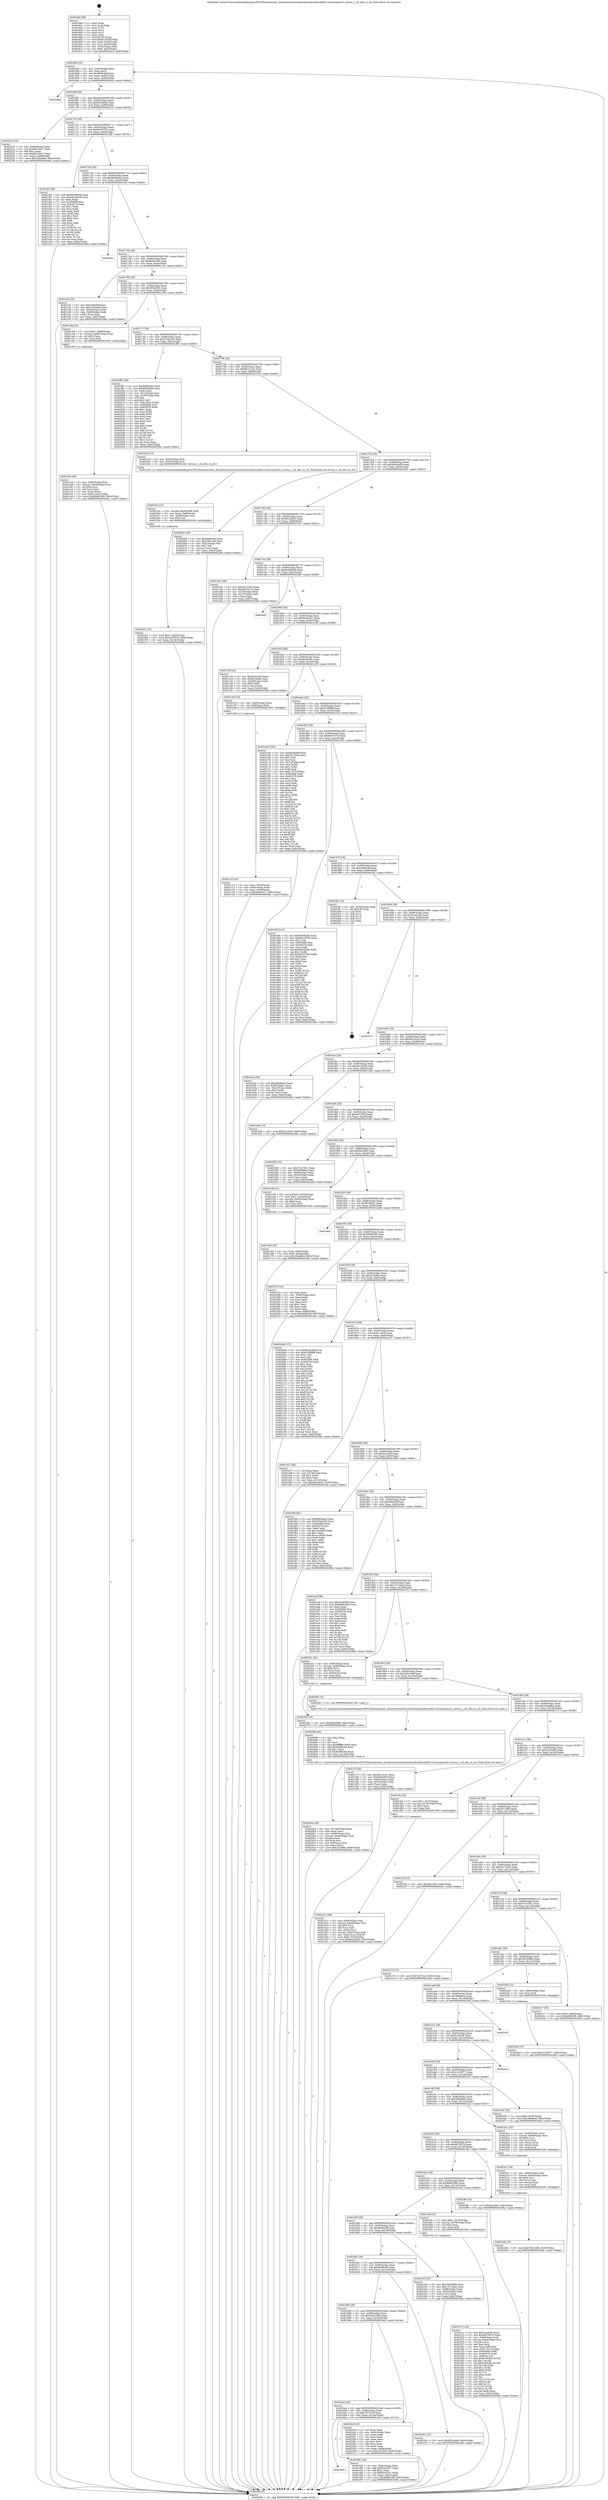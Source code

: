 digraph "0x4016a0" {
  label = "0x4016a0 (/mnt/c/Users/mathe/Desktop/tcc/POCII/binaries/extr_linuxdriversnetwirelessbroadcombrcm80211brcmsmacstf.c_brcms_c_stf_stbc_tx_set_Final-ollvm.out::main(0))"
  labelloc = "t"
  node[shape=record]

  Entry [label="",width=0.3,height=0.3,shape=circle,fillcolor=black,style=filled]
  "0x4016d0" [label="{
     0x4016d0 [32]\l
     | [instrs]\l
     &nbsp;&nbsp;0x4016d0 \<+6\>: mov -0x8c(%rbp),%eax\l
     &nbsp;&nbsp;0x4016d6 \<+2\>: mov %eax,%ecx\l
     &nbsp;&nbsp;0x4016d8 \<+6\>: sub $0x8029c6bf,%ecx\l
     &nbsp;&nbsp;0x4016de \<+6\>: mov %eax,-0x90(%rbp)\l
     &nbsp;&nbsp;0x4016e4 \<+6\>: mov %ecx,-0x94(%rbp)\l
     &nbsp;&nbsp;0x4016ea \<+6\>: je 000000000040246d \<main+0xdcd\>\l
  }"]
  "0x40246d" [label="{
     0x40246d\l
  }", style=dashed]
  "0x4016f0" [label="{
     0x4016f0 [28]\l
     | [instrs]\l
     &nbsp;&nbsp;0x4016f0 \<+5\>: jmp 00000000004016f5 \<main+0x55\>\l
     &nbsp;&nbsp;0x4016f5 \<+6\>: mov -0x90(%rbp),%eax\l
     &nbsp;&nbsp;0x4016fb \<+5\>: sub $0x825ce6b6,%eax\l
     &nbsp;&nbsp;0x401700 \<+6\>: mov %eax,-0x98(%rbp)\l
     &nbsp;&nbsp;0x401706 \<+6\>: je 000000000040221b \<main+0xb7b\>\l
  }"]
  Exit [label="",width=0.3,height=0.3,shape=circle,fillcolor=black,style=filled,peripheries=2]
  "0x40221b" [label="{
     0x40221b [34]\l
     | [instrs]\l
     &nbsp;&nbsp;0x40221b \<+3\>: mov -0x64(%rbp),%eax\l
     &nbsp;&nbsp;0x40221e \<+5\>: sub $0xdb07aba7,%eax\l
     &nbsp;&nbsp;0x402223 \<+3\>: add $0x1,%eax\l
     &nbsp;&nbsp;0x402226 \<+5\>: add $0xdb07aba7,%eax\l
     &nbsp;&nbsp;0x40222b \<+3\>: mov %eax,-0x64(%rbp)\l
     &nbsp;&nbsp;0x40222e \<+10\>: movl $0x25dadfbd,-0x8c(%rbp)\l
     &nbsp;&nbsp;0x402238 \<+5\>: jmp 000000000040248a \<main+0xdea\>\l
  }"]
  "0x40170c" [label="{
     0x40170c [28]\l
     | [instrs]\l
     &nbsp;&nbsp;0x40170c \<+5\>: jmp 0000000000401711 \<main+0x71\>\l
     &nbsp;&nbsp;0x401711 \<+6\>: mov -0x90(%rbp),%eax\l
     &nbsp;&nbsp;0x401717 \<+5\>: sub $0x84e707b3,%eax\l
     &nbsp;&nbsp;0x40171c \<+6\>: mov %eax,-0x9c(%rbp)\l
     &nbsp;&nbsp;0x401722 \<+6\>: je 0000000000401df2 \<main+0x752\>\l
  }"]
  "0x4023b4" [label="{
     0x4023b4 [15]\l
     | [instrs]\l
     &nbsp;&nbsp;0x4023b4 \<+10\>: movl $0x41c50877,-0x8c(%rbp)\l
     &nbsp;&nbsp;0x4023be \<+5\>: jmp 000000000040248a \<main+0xdea\>\l
  }"]
  "0x401df2" [label="{
     0x401df2 [86]\l
     | [instrs]\l
     &nbsp;&nbsp;0x401df2 \<+5\>: mov $0x9e590d3b,%eax\l
     &nbsp;&nbsp;0x401df7 \<+5\>: mov $0xe9c18228,%ecx\l
     &nbsp;&nbsp;0x401dfc \<+2\>: xor %edx,%edx\l
     &nbsp;&nbsp;0x401dfe \<+7\>: mov 0x405068,%esi\l
     &nbsp;&nbsp;0x401e05 \<+7\>: mov 0x405078,%edi\l
     &nbsp;&nbsp;0x401e0c \<+3\>: sub $0x1,%edx\l
     &nbsp;&nbsp;0x401e0f \<+3\>: mov %esi,%r8d\l
     &nbsp;&nbsp;0x401e12 \<+3\>: add %edx,%r8d\l
     &nbsp;&nbsp;0x401e15 \<+4\>: imul %r8d,%esi\l
     &nbsp;&nbsp;0x401e19 \<+3\>: and $0x1,%esi\l
     &nbsp;&nbsp;0x401e1c \<+3\>: cmp $0x0,%esi\l
     &nbsp;&nbsp;0x401e1f \<+4\>: sete %r9b\l
     &nbsp;&nbsp;0x401e23 \<+3\>: cmp $0xa,%edi\l
     &nbsp;&nbsp;0x401e26 \<+4\>: setl %r10b\l
     &nbsp;&nbsp;0x401e2a \<+3\>: mov %r9b,%r11b\l
     &nbsp;&nbsp;0x401e2d \<+3\>: and %r10b,%r11b\l
     &nbsp;&nbsp;0x401e30 \<+3\>: xor %r10b,%r9b\l
     &nbsp;&nbsp;0x401e33 \<+3\>: or %r9b,%r11b\l
     &nbsp;&nbsp;0x401e36 \<+4\>: test $0x1,%r11b\l
     &nbsp;&nbsp;0x401e3a \<+3\>: cmovne %ecx,%eax\l
     &nbsp;&nbsp;0x401e3d \<+6\>: mov %eax,-0x8c(%rbp)\l
     &nbsp;&nbsp;0x401e43 \<+5\>: jmp 000000000040248a \<main+0xdea\>\l
  }"]
  "0x401728" [label="{
     0x401728 [28]\l
     | [instrs]\l
     &nbsp;&nbsp;0x401728 \<+5\>: jmp 000000000040172d \<main+0x8d\>\l
     &nbsp;&nbsp;0x40172d \<+6\>: mov -0x90(%rbp),%eax\l
     &nbsp;&nbsp;0x401733 \<+5\>: sub $0x8695ebe2,%eax\l
     &nbsp;&nbsp;0x401738 \<+6\>: mov %eax,-0xa0(%rbp)\l
     &nbsp;&nbsp;0x40173e \<+6\>: je 000000000040245e \<main+0xdbe\>\l
  }"]
  "0x40236f" [label="{
     0x40236f [15]\l
     | [instrs]\l
     &nbsp;&nbsp;0x40236f \<+10\>: movl $0xfd8d59b6,-0x8c(%rbp)\l
     &nbsp;&nbsp;0x402379 \<+5\>: jmp 000000000040248a \<main+0xdea\>\l
  }"]
  "0x40245e" [label="{
     0x40245e\l
  }", style=dashed]
  "0x401744" [label="{
     0x401744 [28]\l
     | [instrs]\l
     &nbsp;&nbsp;0x401744 \<+5\>: jmp 0000000000401749 \<main+0xa9\>\l
     &nbsp;&nbsp;0x401749 \<+6\>: mov -0x90(%rbp),%eax\l
     &nbsp;&nbsp;0x40174f \<+5\>: sub $0x8b661090,%eax\l
     &nbsp;&nbsp;0x401754 \<+6\>: mov %eax,-0xa4(%rbp)\l
     &nbsp;&nbsp;0x40175a \<+6\>: je 0000000000401cdc \<main+0x63c\>\l
  }"]
  "0x4022de" [label="{
     0x4022de [15]\l
     | [instrs]\l
     &nbsp;&nbsp;0x4022de \<+10\>: movl $0x76d12dd6,-0x8c(%rbp)\l
     &nbsp;&nbsp;0x4022e8 \<+5\>: jmp 000000000040248a \<main+0xdea\>\l
  }"]
  "0x401cdc" [label="{
     0x401cdc [30]\l
     | [instrs]\l
     &nbsp;&nbsp;0x401cdc \<+5\>: mov $0xe3b939f,%eax\l
     &nbsp;&nbsp;0x401ce1 \<+5\>: mov $0x2c503a89,%ecx\l
     &nbsp;&nbsp;0x401ce6 \<+3\>: mov -0x6c(%rbp),%edx\l
     &nbsp;&nbsp;0x401ce9 \<+3\>: cmp -0x68(%rbp),%edx\l
     &nbsp;&nbsp;0x401cec \<+3\>: cmovl %ecx,%eax\l
     &nbsp;&nbsp;0x401cef \<+6\>: mov %eax,-0x8c(%rbp)\l
     &nbsp;&nbsp;0x401cf5 \<+5\>: jmp 000000000040248a \<main+0xdea\>\l
  }"]
  "0x401760" [label="{
     0x401760 [28]\l
     | [instrs]\l
     &nbsp;&nbsp;0x401760 \<+5\>: jmp 0000000000401765 \<main+0xc5\>\l
     &nbsp;&nbsp;0x401765 \<+6\>: mov -0x90(%rbp),%eax\l
     &nbsp;&nbsp;0x40176b \<+5\>: sub $0x955b2f35,%eax\l
     &nbsp;&nbsp;0x401770 \<+6\>: mov %eax,-0xa8(%rbp)\l
     &nbsp;&nbsp;0x401776 \<+6\>: je 0000000000401c9d \<main+0x5fd\>\l
  }"]
  "0x4022c1" [label="{
     0x4022c1 [29]\l
     | [instrs]\l
     &nbsp;&nbsp;0x4022c1 \<+4\>: mov -0x60(%rbp),%rax\l
     &nbsp;&nbsp;0x4022c5 \<+7\>: movslq -0x84(%rbp),%rcx\l
     &nbsp;&nbsp;0x4022cc \<+4\>: shl $0x4,%rcx\l
     &nbsp;&nbsp;0x4022d0 \<+3\>: add %rcx,%rax\l
     &nbsp;&nbsp;0x4022d3 \<+3\>: mov (%rax),%rax\l
     &nbsp;&nbsp;0x4022d6 \<+3\>: mov %rax,%rdi\l
     &nbsp;&nbsp;0x4022d9 \<+5\>: call 0000000000401030 \<free@plt\>\l
     | [calls]\l
     &nbsp;&nbsp;0x401030 \{1\} (unknown)\l
  }"]
  "0x401c9d" [label="{
     0x401c9d [23]\l
     | [instrs]\l
     &nbsp;&nbsp;0x401c9d \<+7\>: movl $0x1,-0x68(%rbp)\l
     &nbsp;&nbsp;0x401ca4 \<+4\>: movslq -0x68(%rbp),%rax\l
     &nbsp;&nbsp;0x401ca8 \<+4\>: shl $0x3,%rax\l
     &nbsp;&nbsp;0x401cac \<+3\>: mov %rax,%rdi\l
     &nbsp;&nbsp;0x401caf \<+5\>: call 0000000000401050 \<malloc@plt\>\l
     | [calls]\l
     &nbsp;&nbsp;0x401050 \{1\} (unknown)\l
  }"]
  "0x40177c" [label="{
     0x40177c [28]\l
     | [instrs]\l
     &nbsp;&nbsp;0x40177c \<+5\>: jmp 0000000000401781 \<main+0xe1\>\l
     &nbsp;&nbsp;0x401781 \<+6\>: mov -0x90(%rbp),%eax\l
     &nbsp;&nbsp;0x401787 \<+5\>: sub $0x97bbc635,%eax\l
     &nbsp;&nbsp;0x40178c \<+6\>: mov %eax,-0xac(%rbp)\l
     &nbsp;&nbsp;0x401792 \<+6\>: je 0000000000401ff9 \<main+0x959\>\l
  }"]
  "0x402261" [label="{
     0x402261 [31]\l
     | [instrs]\l
     &nbsp;&nbsp;0x402261 \<+10\>: movl $0x0,-0x84(%rbp)\l
     &nbsp;&nbsp;0x40226b \<+10\>: movl $0xec87691f,-0x8c(%rbp)\l
     &nbsp;&nbsp;0x402275 \<+6\>: mov %eax,-0x14c(%rbp)\l
     &nbsp;&nbsp;0x40227b \<+5\>: jmp 000000000040248a \<main+0xdea\>\l
  }"]
  "0x401ff9" [label="{
     0x401ff9 [106]\l
     | [instrs]\l
     &nbsp;&nbsp;0x401ff9 \<+5\>: mov $0x8695ebe2,%eax\l
     &nbsp;&nbsp;0x401ffe \<+5\>: mov $0x9d392e06,%ecx\l
     &nbsp;&nbsp;0x402003 \<+2\>: xor %edx,%edx\l
     &nbsp;&nbsp;0x402005 \<+3\>: mov -0x7c(%rbp),%esi\l
     &nbsp;&nbsp;0x402008 \<+3\>: cmp -0x78(%rbp),%esi\l
     &nbsp;&nbsp;0x40200b \<+4\>: setl %dil\l
     &nbsp;&nbsp;0x40200f \<+4\>: and $0x1,%dil\l
     &nbsp;&nbsp;0x402013 \<+4\>: mov %dil,-0x21(%rbp)\l
     &nbsp;&nbsp;0x402017 \<+7\>: mov 0x405068,%esi\l
     &nbsp;&nbsp;0x40201e \<+8\>: mov 0x405078,%r8d\l
     &nbsp;&nbsp;0x402026 \<+3\>: sub $0x1,%edx\l
     &nbsp;&nbsp;0x402029 \<+3\>: mov %esi,%r9d\l
     &nbsp;&nbsp;0x40202c \<+3\>: add %edx,%r9d\l
     &nbsp;&nbsp;0x40202f \<+4\>: imul %r9d,%esi\l
     &nbsp;&nbsp;0x402033 \<+3\>: and $0x1,%esi\l
     &nbsp;&nbsp;0x402036 \<+3\>: cmp $0x0,%esi\l
     &nbsp;&nbsp;0x402039 \<+4\>: sete %dil\l
     &nbsp;&nbsp;0x40203d \<+4\>: cmp $0xa,%r8d\l
     &nbsp;&nbsp;0x402041 \<+4\>: setl %r10b\l
     &nbsp;&nbsp;0x402045 \<+3\>: mov %dil,%r11b\l
     &nbsp;&nbsp;0x402048 \<+3\>: and %r10b,%r11b\l
     &nbsp;&nbsp;0x40204b \<+3\>: xor %r10b,%dil\l
     &nbsp;&nbsp;0x40204e \<+3\>: or %dil,%r11b\l
     &nbsp;&nbsp;0x402051 \<+4\>: test $0x1,%r11b\l
     &nbsp;&nbsp;0x402055 \<+3\>: cmovne %ecx,%eax\l
     &nbsp;&nbsp;0x402058 \<+6\>: mov %eax,-0x8c(%rbp)\l
     &nbsp;&nbsp;0x40205e \<+5\>: jmp 000000000040248a \<main+0xdea\>\l
  }"]
  "0x401798" [label="{
     0x401798 [28]\l
     | [instrs]\l
     &nbsp;&nbsp;0x401798 \<+5\>: jmp 000000000040179d \<main+0xfd\>\l
     &nbsp;&nbsp;0x40179d \<+6\>: mov -0x90(%rbp),%eax\l
     &nbsp;&nbsp;0x4017a3 \<+5\>: sub $0x9bc141d1,%eax\l
     &nbsp;&nbsp;0x4017a8 \<+6\>: mov %eax,-0xb0(%rbp)\l
     &nbsp;&nbsp;0x4017ae \<+6\>: je 000000000040223d \<main+0xb9d\>\l
  }"]
  "0x40224a" [label="{
     0x40224a [23]\l
     | [instrs]\l
     &nbsp;&nbsp;0x40224a \<+10\>: movabs $0x4030b6,%rdi\l
     &nbsp;&nbsp;0x402254 \<+3\>: mov %eax,-0x80(%rbp)\l
     &nbsp;&nbsp;0x402257 \<+3\>: mov -0x80(%rbp),%esi\l
     &nbsp;&nbsp;0x40225a \<+2\>: mov $0x0,%al\l
     &nbsp;&nbsp;0x40225c \<+5\>: call 0000000000401040 \<printf@plt\>\l
     | [calls]\l
     &nbsp;&nbsp;0x401040 \{1\} (unknown)\l
  }"]
  "0x40223d" [label="{
     0x40223d [13]\l
     | [instrs]\l
     &nbsp;&nbsp;0x40223d \<+4\>: mov -0x60(%rbp),%rdi\l
     &nbsp;&nbsp;0x402241 \<+4\>: mov -0x50(%rbp),%rsi\l
     &nbsp;&nbsp;0x402245 \<+5\>: call 0000000000401240 \<brcms_c_stf_stbc_tx_set\>\l
     | [calls]\l
     &nbsp;&nbsp;0x401240 \{1\} (/mnt/c/Users/mathe/Desktop/tcc/POCII/binaries/extr_linuxdriversnetwirelessbroadcombrcm80211brcmsmacstf.c_brcms_c_stf_stbc_tx_set_Final-ollvm.out::brcms_c_stf_stbc_tx_set)\l
  }"]
  "0x4017b4" [label="{
     0x4017b4 [28]\l
     | [instrs]\l
     &nbsp;&nbsp;0x4017b4 \<+5\>: jmp 00000000004017b9 \<main+0x119\>\l
     &nbsp;&nbsp;0x4017b9 \<+6\>: mov -0x90(%rbp),%eax\l
     &nbsp;&nbsp;0x4017bf \<+5\>: sub $0x9d392e06,%eax\l
     &nbsp;&nbsp;0x4017c4 \<+6\>: mov %eax,-0xb4(%rbp)\l
     &nbsp;&nbsp;0x4017ca \<+6\>: je 0000000000402063 \<main+0x9c3\>\l
  }"]
  "0x4020ae" [label="{
     0x4020ae [45]\l
     | [instrs]\l
     &nbsp;&nbsp;0x4020ae \<+6\>: mov -0x148(%rbp),%ecx\l
     &nbsp;&nbsp;0x4020b4 \<+3\>: imul %eax,%ecx\l
     &nbsp;&nbsp;0x4020b7 \<+4\>: mov -0x60(%rbp),%rsi\l
     &nbsp;&nbsp;0x4020bb \<+4\>: movslq -0x64(%rbp),%rdi\l
     &nbsp;&nbsp;0x4020bf \<+4\>: shl $0x4,%rdi\l
     &nbsp;&nbsp;0x4020c3 \<+3\>: add %rdi,%rsi\l
     &nbsp;&nbsp;0x4020c6 \<+4\>: mov 0x8(%rsi),%rsi\l
     &nbsp;&nbsp;0x4020ca \<+2\>: mov %ecx,(%rsi)\l
     &nbsp;&nbsp;0x4020cc \<+10\>: movl $0x2a7a96e,-0x8c(%rbp)\l
     &nbsp;&nbsp;0x4020d6 \<+5\>: jmp 000000000040248a \<main+0xdea\>\l
  }"]
  "0x402063" [label="{
     0x402063 [30]\l
     | [instrs]\l
     &nbsp;&nbsp;0x402063 \<+5\>: mov $0x6eef6c99,%eax\l
     &nbsp;&nbsp;0x402068 \<+5\>: mov $0x229c7a6f,%ecx\l
     &nbsp;&nbsp;0x40206d \<+3\>: mov -0x21(%rbp),%dl\l
     &nbsp;&nbsp;0x402070 \<+3\>: test $0x1,%dl\l
     &nbsp;&nbsp;0x402073 \<+3\>: cmovne %ecx,%eax\l
     &nbsp;&nbsp;0x402076 \<+6\>: mov %eax,-0x8c(%rbp)\l
     &nbsp;&nbsp;0x40207c \<+5\>: jmp 000000000040248a \<main+0xdea\>\l
  }"]
  "0x4017d0" [label="{
     0x4017d0 [28]\l
     | [instrs]\l
     &nbsp;&nbsp;0x4017d0 \<+5\>: jmp 00000000004017d5 \<main+0x135\>\l
     &nbsp;&nbsp;0x4017d5 \<+6\>: mov -0x90(%rbp),%eax\l
     &nbsp;&nbsp;0x4017db \<+5\>: sub $0x9e16e823,%eax\l
     &nbsp;&nbsp;0x4017e0 \<+6\>: mov %eax,-0xb8(%rbp)\l
     &nbsp;&nbsp;0x4017e6 \<+6\>: je 0000000000401d41 \<main+0x6a1\>\l
  }"]
  "0x402086" [label="{
     0x402086 [40]\l
     | [instrs]\l
     &nbsp;&nbsp;0x402086 \<+5\>: mov $0x2,%ecx\l
     &nbsp;&nbsp;0x40208b \<+1\>: cltd\l
     &nbsp;&nbsp;0x40208c \<+2\>: idiv %ecx\l
     &nbsp;&nbsp;0x40208e \<+6\>: imul $0xfffffffe,%edx,%ecx\l
     &nbsp;&nbsp;0x402094 \<+6\>: add $0x9a596c9d,%ecx\l
     &nbsp;&nbsp;0x40209a \<+3\>: add $0x1,%ecx\l
     &nbsp;&nbsp;0x40209d \<+6\>: sub $0x9a596c9d,%ecx\l
     &nbsp;&nbsp;0x4020a3 \<+6\>: mov %ecx,-0x148(%rbp)\l
     &nbsp;&nbsp;0x4020a9 \<+5\>: call 0000000000401160 \<next_i\>\l
     | [calls]\l
     &nbsp;&nbsp;0x401160 \{1\} (/mnt/c/Users/mathe/Desktop/tcc/POCII/binaries/extr_linuxdriversnetwirelessbroadcombrcm80211brcmsmacstf.c_brcms_c_stf_stbc_tx_set_Final-ollvm.out::next_i)\l
  }"]
  "0x401d41" [label="{
     0x401d41 [30]\l
     | [instrs]\l
     &nbsp;&nbsp;0x401d41 \<+5\>: mov $0x34c723e3,%eax\l
     &nbsp;&nbsp;0x401d46 \<+5\>: mov $0xb647017e,%ecx\l
     &nbsp;&nbsp;0x401d4b \<+3\>: mov -0x74(%rbp),%edx\l
     &nbsp;&nbsp;0x401d4e \<+3\>: cmp -0x70(%rbp),%edx\l
     &nbsp;&nbsp;0x401d51 \<+3\>: cmovl %ecx,%eax\l
     &nbsp;&nbsp;0x401d54 \<+6\>: mov %eax,-0x8c(%rbp)\l
     &nbsp;&nbsp;0x401d5a \<+5\>: jmp 000000000040248a \<main+0xdea\>\l
  }"]
  "0x4017ec" [label="{
     0x4017ec [28]\l
     | [instrs]\l
     &nbsp;&nbsp;0x4017ec \<+5\>: jmp 00000000004017f1 \<main+0x151\>\l
     &nbsp;&nbsp;0x4017f1 \<+6\>: mov -0x90(%rbp),%eax\l
     &nbsp;&nbsp;0x4017f7 \<+5\>: sub $0x9e590d3b,%eax\l
     &nbsp;&nbsp;0x4017fc \<+6\>: mov %eax,-0xbc(%rbp)\l
     &nbsp;&nbsp;0x401802 \<+6\>: je 000000000040240f \<main+0xd6f\>\l
  }"]
  "0x401f11" [label="{
     0x401f11 [126]\l
     | [instrs]\l
     &nbsp;&nbsp;0x401f11 \<+5\>: mov $0x3cc4fc89,%ecx\l
     &nbsp;&nbsp;0x401f16 \<+5\>: mov $0x6807fb7d,%edx\l
     &nbsp;&nbsp;0x401f1b \<+4\>: mov -0x60(%rbp),%rdi\l
     &nbsp;&nbsp;0x401f1f \<+4\>: movslq -0x64(%rbp),%rsi\l
     &nbsp;&nbsp;0x401f23 \<+4\>: shl $0x4,%rsi\l
     &nbsp;&nbsp;0x401f27 \<+3\>: add %rsi,%rdi\l
     &nbsp;&nbsp;0x401f2a \<+4\>: mov %rax,0x8(%rdi)\l
     &nbsp;&nbsp;0x401f2e \<+7\>: movl $0x0,-0x7c(%rbp)\l
     &nbsp;&nbsp;0x401f35 \<+8\>: mov 0x405068,%r8d\l
     &nbsp;&nbsp;0x401f3d \<+8\>: mov 0x405078,%r9d\l
     &nbsp;&nbsp;0x401f45 \<+3\>: mov %r8d,%r10d\l
     &nbsp;&nbsp;0x401f48 \<+7\>: add $0x6c00cfde,%r10d\l
     &nbsp;&nbsp;0x401f4f \<+4\>: sub $0x1,%r10d\l
     &nbsp;&nbsp;0x401f53 \<+7\>: sub $0x6c00cfde,%r10d\l
     &nbsp;&nbsp;0x401f5a \<+4\>: imul %r10d,%r8d\l
     &nbsp;&nbsp;0x401f5e \<+4\>: and $0x1,%r8d\l
     &nbsp;&nbsp;0x401f62 \<+4\>: cmp $0x0,%r8d\l
     &nbsp;&nbsp;0x401f66 \<+4\>: sete %r11b\l
     &nbsp;&nbsp;0x401f6a \<+4\>: cmp $0xa,%r9d\l
     &nbsp;&nbsp;0x401f6e \<+3\>: setl %bl\l
     &nbsp;&nbsp;0x401f71 \<+3\>: mov %r11b,%r14b\l
     &nbsp;&nbsp;0x401f74 \<+3\>: and %bl,%r14b\l
     &nbsp;&nbsp;0x401f77 \<+3\>: xor %bl,%r11b\l
     &nbsp;&nbsp;0x401f7a \<+3\>: or %r11b,%r14b\l
     &nbsp;&nbsp;0x401f7d \<+4\>: test $0x1,%r14b\l
     &nbsp;&nbsp;0x401f81 \<+3\>: cmovne %edx,%ecx\l
     &nbsp;&nbsp;0x401f84 \<+6\>: mov %ecx,-0x8c(%rbp)\l
     &nbsp;&nbsp;0x401f8a \<+5\>: jmp 000000000040248a \<main+0xdea\>\l
  }"]
  "0x40240f" [label="{
     0x40240f\l
  }", style=dashed]
  "0x401808" [label="{
     0x401808 [28]\l
     | [instrs]\l
     &nbsp;&nbsp;0x401808 \<+5\>: jmp 000000000040180d \<main+0x16d\>\l
     &nbsp;&nbsp;0x40180d \<+6\>: mov -0x90(%rbp),%eax\l
     &nbsp;&nbsp;0x401813 \<+5\>: sub $0x9ed3a321,%eax\l
     &nbsp;&nbsp;0x401818 \<+6\>: mov %eax,-0xc0(%rbp)\l
     &nbsp;&nbsp;0x40181e \<+6\>: je 0000000000401c28 \<main+0x588\>\l
  }"]
  "0x401bc0" [label="{
     0x401bc0\l
  }", style=dashed]
  "0x401c28" [label="{
     0x401c28 [30]\l
     | [instrs]\l
     &nbsp;&nbsp;0x401c28 \<+5\>: mov $0xd1aeccd2,%eax\l
     &nbsp;&nbsp;0x401c2d \<+5\>: mov $0xf5e3e9dc,%ecx\l
     &nbsp;&nbsp;0x401c32 \<+3\>: mov -0x28(%rbp),%edx\l
     &nbsp;&nbsp;0x401c35 \<+3\>: cmp $0x0,%edx\l
     &nbsp;&nbsp;0x401c38 \<+3\>: cmove %ecx,%eax\l
     &nbsp;&nbsp;0x401c3b \<+6\>: mov %eax,-0x8c(%rbp)\l
     &nbsp;&nbsp;0x401c41 \<+5\>: jmp 000000000040248a \<main+0xdea\>\l
  }"]
  "0x401824" [label="{
     0x401824 [28]\l
     | [instrs]\l
     &nbsp;&nbsp;0x401824 \<+5\>: jmp 0000000000401829 \<main+0x189\>\l
     &nbsp;&nbsp;0x401829 \<+6\>: mov -0x90(%rbp),%eax\l
     &nbsp;&nbsp;0x40182f \<+5\>: sub $0xa8a46ad4,%eax\l
     &nbsp;&nbsp;0x401834 \<+6\>: mov %eax,-0xc4(%rbp)\l
     &nbsp;&nbsp;0x40183a \<+6\>: je 0000000000401c03 \<main+0x563\>\l
  }"]
  "0x401e82" [label="{
     0x401e82 [34]\l
     | [instrs]\l
     &nbsp;&nbsp;0x401e82 \<+3\>: mov -0x6c(%rbp),%eax\l
     &nbsp;&nbsp;0x401e85 \<+5\>: add $0xf53a4357,%eax\l
     &nbsp;&nbsp;0x401e8a \<+3\>: add $0x1,%eax\l
     &nbsp;&nbsp;0x401e8d \<+5\>: sub $0xf53a4357,%eax\l
     &nbsp;&nbsp;0x401e92 \<+3\>: mov %eax,-0x6c(%rbp)\l
     &nbsp;&nbsp;0x401e95 \<+10\>: movl $0x8b661090,-0x8c(%rbp)\l
     &nbsp;&nbsp;0x401e9f \<+5\>: jmp 000000000040248a \<main+0xdea\>\l
  }"]
  "0x401c03" [label="{
     0x401c03 [13]\l
     | [instrs]\l
     &nbsp;&nbsp;0x401c03 \<+4\>: mov -0x40(%rbp),%rax\l
     &nbsp;&nbsp;0x401c07 \<+4\>: mov 0x8(%rax),%rdi\l
     &nbsp;&nbsp;0x401c0b \<+5\>: call 0000000000401060 \<atoi@plt\>\l
     | [calls]\l
     &nbsp;&nbsp;0x401060 \{1\} (unknown)\l
  }"]
  "0x401840" [label="{
     0x401840 [28]\l
     | [instrs]\l
     &nbsp;&nbsp;0x401840 \<+5\>: jmp 0000000000401845 \<main+0x1a5\>\l
     &nbsp;&nbsp;0x401845 \<+6\>: mov -0x90(%rbp),%eax\l
     &nbsp;&nbsp;0x40184b \<+5\>: sub $0xb158f89f,%eax\l
     &nbsp;&nbsp;0x401850 \<+6\>: mov %eax,-0xc8(%rbp)\l
     &nbsp;&nbsp;0x401856 \<+6\>: je 0000000000402164 \<main+0xac4\>\l
  }"]
  "0x401ba4" [label="{
     0x401ba4 [28]\l
     | [instrs]\l
     &nbsp;&nbsp;0x401ba4 \<+5\>: jmp 0000000000401ba9 \<main+0x509\>\l
     &nbsp;&nbsp;0x401ba9 \<+6\>: mov -0x90(%rbp),%eax\l
     &nbsp;&nbsp;0x401baf \<+5\>: sub $0x7a3722cf,%eax\l
     &nbsp;&nbsp;0x401bb4 \<+6\>: mov %eax,-0x144(%rbp)\l
     &nbsp;&nbsp;0x401bba \<+6\>: je 0000000000401e82 \<main+0x7e2\>\l
  }"]
  "0x402164" [label="{
     0x402164 [153]\l
     | [instrs]\l
     &nbsp;&nbsp;0x402164 \<+5\>: mov $0x8029c6bf,%eax\l
     &nbsp;&nbsp;0x402169 \<+5\>: mov $0x2f1730fc,%ecx\l
     &nbsp;&nbsp;0x40216e \<+2\>: mov $0x1,%dl\l
     &nbsp;&nbsp;0x402170 \<+2\>: xor %esi,%esi\l
     &nbsp;&nbsp;0x402172 \<+3\>: mov -0x7c(%rbp),%edi\l
     &nbsp;&nbsp;0x402175 \<+3\>: mov %esi,%r8d\l
     &nbsp;&nbsp;0x402178 \<+4\>: sub $0x1,%r8d\l
     &nbsp;&nbsp;0x40217c \<+3\>: sub %r8d,%edi\l
     &nbsp;&nbsp;0x40217f \<+3\>: mov %edi,-0x7c(%rbp)\l
     &nbsp;&nbsp;0x402182 \<+7\>: mov 0x405068,%edi\l
     &nbsp;&nbsp;0x402189 \<+8\>: mov 0x405078,%r8d\l
     &nbsp;&nbsp;0x402191 \<+3\>: sub $0x1,%esi\l
     &nbsp;&nbsp;0x402194 \<+3\>: mov %edi,%r9d\l
     &nbsp;&nbsp;0x402197 \<+3\>: add %esi,%r9d\l
     &nbsp;&nbsp;0x40219a \<+4\>: imul %r9d,%edi\l
     &nbsp;&nbsp;0x40219e \<+3\>: and $0x1,%edi\l
     &nbsp;&nbsp;0x4021a1 \<+3\>: cmp $0x0,%edi\l
     &nbsp;&nbsp;0x4021a4 \<+4\>: sete %r10b\l
     &nbsp;&nbsp;0x4021a8 \<+4\>: cmp $0xa,%r8d\l
     &nbsp;&nbsp;0x4021ac \<+4\>: setl %r11b\l
     &nbsp;&nbsp;0x4021b0 \<+3\>: mov %r10b,%bl\l
     &nbsp;&nbsp;0x4021b3 \<+3\>: xor $0xff,%bl\l
     &nbsp;&nbsp;0x4021b6 \<+3\>: mov %r11b,%r14b\l
     &nbsp;&nbsp;0x4021b9 \<+4\>: xor $0xff,%r14b\l
     &nbsp;&nbsp;0x4021bd \<+3\>: xor $0x1,%dl\l
     &nbsp;&nbsp;0x4021c0 \<+3\>: mov %bl,%r15b\l
     &nbsp;&nbsp;0x4021c3 \<+4\>: and $0xff,%r15b\l
     &nbsp;&nbsp;0x4021c7 \<+3\>: and %dl,%r10b\l
     &nbsp;&nbsp;0x4021ca \<+3\>: mov %r14b,%r12b\l
     &nbsp;&nbsp;0x4021cd \<+4\>: and $0xff,%r12b\l
     &nbsp;&nbsp;0x4021d1 \<+3\>: and %dl,%r11b\l
     &nbsp;&nbsp;0x4021d4 \<+3\>: or %r10b,%r15b\l
     &nbsp;&nbsp;0x4021d7 \<+3\>: or %r11b,%r12b\l
     &nbsp;&nbsp;0x4021da \<+3\>: xor %r12b,%r15b\l
     &nbsp;&nbsp;0x4021dd \<+3\>: or %r14b,%bl\l
     &nbsp;&nbsp;0x4021e0 \<+3\>: xor $0xff,%bl\l
     &nbsp;&nbsp;0x4021e3 \<+3\>: or $0x1,%dl\l
     &nbsp;&nbsp;0x4021e6 \<+2\>: and %dl,%bl\l
     &nbsp;&nbsp;0x4021e8 \<+3\>: or %bl,%r15b\l
     &nbsp;&nbsp;0x4021eb \<+4\>: test $0x1,%r15b\l
     &nbsp;&nbsp;0x4021ef \<+3\>: cmovne %ecx,%eax\l
     &nbsp;&nbsp;0x4021f2 \<+6\>: mov %eax,-0x8c(%rbp)\l
     &nbsp;&nbsp;0x4021f8 \<+5\>: jmp 000000000040248a \<main+0xdea\>\l
  }"]
  "0x40185c" [label="{
     0x40185c [28]\l
     | [instrs]\l
     &nbsp;&nbsp;0x40185c \<+5\>: jmp 0000000000401861 \<main+0x1c1\>\l
     &nbsp;&nbsp;0x401861 \<+6\>: mov -0x90(%rbp),%eax\l
     &nbsp;&nbsp;0x401867 \<+5\>: sub $0xb647017e,%eax\l
     &nbsp;&nbsp;0x40186c \<+6\>: mov %eax,-0xcc(%rbp)\l
     &nbsp;&nbsp;0x401872 \<+6\>: je 0000000000401d5f \<main+0x6bf\>\l
  }"]
  "0x4022ed" [label="{
     0x4022ed [42]\l
     | [instrs]\l
     &nbsp;&nbsp;0x4022ed \<+2\>: xor %eax,%eax\l
     &nbsp;&nbsp;0x4022ef \<+6\>: mov -0x84(%rbp),%ecx\l
     &nbsp;&nbsp;0x4022f5 \<+2\>: mov %eax,%edx\l
     &nbsp;&nbsp;0x4022f7 \<+2\>: sub %ecx,%edx\l
     &nbsp;&nbsp;0x4022f9 \<+2\>: mov %eax,%ecx\l
     &nbsp;&nbsp;0x4022fb \<+3\>: sub $0x1,%ecx\l
     &nbsp;&nbsp;0x4022fe \<+2\>: add %ecx,%edx\l
     &nbsp;&nbsp;0x402300 \<+2\>: sub %edx,%eax\l
     &nbsp;&nbsp;0x402302 \<+6\>: mov %eax,-0x84(%rbp)\l
     &nbsp;&nbsp;0x402308 \<+10\>: movl $0xec87691f,-0x8c(%rbp)\l
     &nbsp;&nbsp;0x402312 \<+5\>: jmp 000000000040248a \<main+0xdea\>\l
  }"]
  "0x401d5f" [label="{
     0x401d5f [147]\l
     | [instrs]\l
     &nbsp;&nbsp;0x401d5f \<+5\>: mov $0x9e590d3b,%eax\l
     &nbsp;&nbsp;0x401d64 \<+5\>: mov $0x84e707b3,%ecx\l
     &nbsp;&nbsp;0x401d69 \<+2\>: mov $0x1,%dl\l
     &nbsp;&nbsp;0x401d6b \<+7\>: mov 0x405068,%esi\l
     &nbsp;&nbsp;0x401d72 \<+7\>: mov 0x405078,%edi\l
     &nbsp;&nbsp;0x401d79 \<+3\>: mov %esi,%r8d\l
     &nbsp;&nbsp;0x401d7c \<+7\>: sub $0x69235360,%r8d\l
     &nbsp;&nbsp;0x401d83 \<+4\>: sub $0x1,%r8d\l
     &nbsp;&nbsp;0x401d87 \<+7\>: add $0x69235360,%r8d\l
     &nbsp;&nbsp;0x401d8e \<+4\>: imul %r8d,%esi\l
     &nbsp;&nbsp;0x401d92 \<+3\>: and $0x1,%esi\l
     &nbsp;&nbsp;0x401d95 \<+3\>: cmp $0x0,%esi\l
     &nbsp;&nbsp;0x401d98 \<+4\>: sete %r9b\l
     &nbsp;&nbsp;0x401d9c \<+3\>: cmp $0xa,%edi\l
     &nbsp;&nbsp;0x401d9f \<+4\>: setl %r10b\l
     &nbsp;&nbsp;0x401da3 \<+3\>: mov %r9b,%r11b\l
     &nbsp;&nbsp;0x401da6 \<+4\>: xor $0xff,%r11b\l
     &nbsp;&nbsp;0x401daa \<+3\>: mov %r10b,%bl\l
     &nbsp;&nbsp;0x401dad \<+3\>: xor $0xff,%bl\l
     &nbsp;&nbsp;0x401db0 \<+3\>: xor $0x1,%dl\l
     &nbsp;&nbsp;0x401db3 \<+3\>: mov %r11b,%r14b\l
     &nbsp;&nbsp;0x401db6 \<+4\>: and $0xff,%r14b\l
     &nbsp;&nbsp;0x401dba \<+3\>: and %dl,%r9b\l
     &nbsp;&nbsp;0x401dbd \<+3\>: mov %bl,%r15b\l
     &nbsp;&nbsp;0x401dc0 \<+4\>: and $0xff,%r15b\l
     &nbsp;&nbsp;0x401dc4 \<+3\>: and %dl,%r10b\l
     &nbsp;&nbsp;0x401dc7 \<+3\>: or %r9b,%r14b\l
     &nbsp;&nbsp;0x401dca \<+3\>: or %r10b,%r15b\l
     &nbsp;&nbsp;0x401dcd \<+3\>: xor %r15b,%r14b\l
     &nbsp;&nbsp;0x401dd0 \<+3\>: or %bl,%r11b\l
     &nbsp;&nbsp;0x401dd3 \<+4\>: xor $0xff,%r11b\l
     &nbsp;&nbsp;0x401dd7 \<+3\>: or $0x1,%dl\l
     &nbsp;&nbsp;0x401dda \<+3\>: and %dl,%r11b\l
     &nbsp;&nbsp;0x401ddd \<+3\>: or %r11b,%r14b\l
     &nbsp;&nbsp;0x401de0 \<+4\>: test $0x1,%r14b\l
     &nbsp;&nbsp;0x401de4 \<+3\>: cmovne %ecx,%eax\l
     &nbsp;&nbsp;0x401de7 \<+6\>: mov %eax,-0x8c(%rbp)\l
     &nbsp;&nbsp;0x401ded \<+5\>: jmp 000000000040248a \<main+0xdea\>\l
  }"]
  "0x401878" [label="{
     0x401878 [28]\l
     | [instrs]\l
     &nbsp;&nbsp;0x401878 \<+5\>: jmp 000000000040187d \<main+0x1dd\>\l
     &nbsp;&nbsp;0x40187d \<+6\>: mov -0x90(%rbp),%eax\l
     &nbsp;&nbsp;0x401883 \<+5\>: sub $0xcd8a9caf,%eax\l
     &nbsp;&nbsp;0x401888 \<+6\>: mov %eax,-0xd0(%rbp)\l
     &nbsp;&nbsp;0x40188e \<+6\>: je 00000000004023fc \<main+0xd5c\>\l
  }"]
  "0x401b88" [label="{
     0x401b88 [28]\l
     | [instrs]\l
     &nbsp;&nbsp;0x401b88 \<+5\>: jmp 0000000000401b8d \<main+0x4ed\>\l
     &nbsp;&nbsp;0x401b8d \<+6\>: mov -0x90(%rbp),%eax\l
     &nbsp;&nbsp;0x401b93 \<+5\>: sub $0x76d12dd6,%eax\l
     &nbsp;&nbsp;0x401b98 \<+6\>: mov %eax,-0x140(%rbp)\l
     &nbsp;&nbsp;0x401b9e \<+6\>: je 00000000004022ed \<main+0xc4d\>\l
  }"]
  "0x4023fc" [label="{
     0x4023fc [19]\l
     | [instrs]\l
     &nbsp;&nbsp;0x4023fc \<+3\>: mov -0x30(%rbp),%eax\l
     &nbsp;&nbsp;0x4023ff \<+7\>: add $0x130,%rsp\l
     &nbsp;&nbsp;0x402406 \<+1\>: pop %rbx\l
     &nbsp;&nbsp;0x402407 \<+2\>: pop %r12\l
     &nbsp;&nbsp;0x402409 \<+2\>: pop %r14\l
     &nbsp;&nbsp;0x40240b \<+2\>: pop %r15\l
     &nbsp;&nbsp;0x40240d \<+1\>: pop %rbp\l
     &nbsp;&nbsp;0x40240e \<+1\>: ret\l
  }"]
  "0x401894" [label="{
     0x401894 [28]\l
     | [instrs]\l
     &nbsp;&nbsp;0x401894 \<+5\>: jmp 0000000000401899 \<main+0x1f9\>\l
     &nbsp;&nbsp;0x401899 \<+6\>: mov -0x90(%rbp),%eax\l
     &nbsp;&nbsp;0x40189f \<+5\>: sub $0xd1aeccd2,%eax\l
     &nbsp;&nbsp;0x4018a4 \<+6\>: mov %eax,-0xd4(%rbp)\l
     &nbsp;&nbsp;0x4018aa \<+6\>: je 00000000004023c3 \<main+0xd23\>\l
  }"]
  "0x40220c" [label="{
     0x40220c [15]\l
     | [instrs]\l
     &nbsp;&nbsp;0x40220c \<+10\>: movl $0x825ce6b6,-0x8c(%rbp)\l
     &nbsp;&nbsp;0x402216 \<+5\>: jmp 000000000040248a \<main+0xdea\>\l
  }"]
  "0x4023c3" [label="{
     0x4023c3\l
  }", style=dashed]
  "0x4018b0" [label="{
     0x4018b0 [28]\l
     | [instrs]\l
     &nbsp;&nbsp;0x4018b0 \<+5\>: jmp 00000000004018b5 \<main+0x215\>\l
     &nbsp;&nbsp;0x4018b5 \<+6\>: mov -0x90(%rbp),%eax\l
     &nbsp;&nbsp;0x4018bb \<+5\>: sub $0xd9252a18,%eax\l
     &nbsp;&nbsp;0x4018c0 \<+6\>: mov %eax,-0xd8(%rbp)\l
     &nbsp;&nbsp;0x4018c6 \<+6\>: je 0000000000401bca \<main+0x52a\>\l
  }"]
  "0x401b6c" [label="{
     0x401b6c [28]\l
     | [instrs]\l
     &nbsp;&nbsp;0x401b6c \<+5\>: jmp 0000000000401b71 \<main+0x4d1\>\l
     &nbsp;&nbsp;0x401b71 \<+6\>: mov -0x90(%rbp),%eax\l
     &nbsp;&nbsp;0x401b77 \<+5\>: sub $0x6eef6c99,%eax\l
     &nbsp;&nbsp;0x401b7c \<+6\>: mov %eax,-0x13c(%rbp)\l
     &nbsp;&nbsp;0x401b82 \<+6\>: je 000000000040220c \<main+0xb6c\>\l
  }"]
  "0x401bca" [label="{
     0x401bca [30]\l
     | [instrs]\l
     &nbsp;&nbsp;0x401bca \<+5\>: mov $0xa8a46ad4,%eax\l
     &nbsp;&nbsp;0x401bcf \<+5\>: mov $0xf91fdab1,%ecx\l
     &nbsp;&nbsp;0x401bd4 \<+3\>: mov -0x2c(%rbp),%edx\l
     &nbsp;&nbsp;0x401bd7 \<+3\>: cmp $0x2,%edx\l
     &nbsp;&nbsp;0x401bda \<+3\>: cmovne %ecx,%eax\l
     &nbsp;&nbsp;0x401bdd \<+6\>: mov %eax,-0x8c(%rbp)\l
     &nbsp;&nbsp;0x401be3 \<+5\>: jmp 000000000040248a \<main+0xdea\>\l
  }"]
  "0x4018cc" [label="{
     0x4018cc [28]\l
     | [instrs]\l
     &nbsp;&nbsp;0x4018cc \<+5\>: jmp 00000000004018d1 \<main+0x231\>\l
     &nbsp;&nbsp;0x4018d1 \<+6\>: mov -0x90(%rbp),%eax\l
     &nbsp;&nbsp;0x4018d7 \<+5\>: sub $0xe9c18228,%eax\l
     &nbsp;&nbsp;0x4018dc \<+6\>: mov %eax,-0xdc(%rbp)\l
     &nbsp;&nbsp;0x4018e2 \<+6\>: je 0000000000401e48 \<main+0x7a8\>\l
  }"]
  "0x40248a" [label="{
     0x40248a [5]\l
     | [instrs]\l
     &nbsp;&nbsp;0x40248a \<+5\>: jmp 00000000004016d0 \<main+0x30\>\l
  }"]
  "0x4016a0" [label="{
     0x4016a0 [48]\l
     | [instrs]\l
     &nbsp;&nbsp;0x4016a0 \<+1\>: push %rbp\l
     &nbsp;&nbsp;0x4016a1 \<+3\>: mov %rsp,%rbp\l
     &nbsp;&nbsp;0x4016a4 \<+2\>: push %r15\l
     &nbsp;&nbsp;0x4016a6 \<+2\>: push %r14\l
     &nbsp;&nbsp;0x4016a8 \<+2\>: push %r12\l
     &nbsp;&nbsp;0x4016aa \<+1\>: push %rbx\l
     &nbsp;&nbsp;0x4016ab \<+7\>: sub $0x130,%rsp\l
     &nbsp;&nbsp;0x4016b2 \<+7\>: movl $0x0,-0x30(%rbp)\l
     &nbsp;&nbsp;0x4016b9 \<+3\>: mov %edi,-0x34(%rbp)\l
     &nbsp;&nbsp;0x4016bc \<+4\>: mov %rsi,-0x40(%rbp)\l
     &nbsp;&nbsp;0x4016c0 \<+3\>: mov -0x34(%rbp),%edi\l
     &nbsp;&nbsp;0x4016c3 \<+3\>: mov %edi,-0x2c(%rbp)\l
     &nbsp;&nbsp;0x4016c6 \<+10\>: movl $0xd9252a18,-0x8c(%rbp)\l
  }"]
  "0x401c10" [label="{
     0x401c10 [24]\l
     | [instrs]\l
     &nbsp;&nbsp;0x401c10 \<+3\>: mov %eax,-0x44(%rbp)\l
     &nbsp;&nbsp;0x401c13 \<+3\>: mov -0x44(%rbp),%eax\l
     &nbsp;&nbsp;0x401c16 \<+3\>: mov %eax,-0x28(%rbp)\l
     &nbsp;&nbsp;0x401c19 \<+10\>: movl $0x9ed3a321,-0x8c(%rbp)\l
     &nbsp;&nbsp;0x401c23 \<+5\>: jmp 000000000040248a \<main+0xdea\>\l
  }"]
  "0x402330" [label="{
     0x402330 [33]\l
     | [instrs]\l
     &nbsp;&nbsp;0x402330 \<+5\>: mov $0x38c9588e,%eax\l
     &nbsp;&nbsp;0x402335 \<+5\>: mov $0x1317e4a2,%ecx\l
     &nbsp;&nbsp;0x40233a \<+6\>: mov -0x88(%rbp),%edx\l
     &nbsp;&nbsp;0x402340 \<+3\>: cmp -0x54(%rbp),%edx\l
     &nbsp;&nbsp;0x402343 \<+3\>: cmovl %ecx,%eax\l
     &nbsp;&nbsp;0x402346 \<+6\>: mov %eax,-0x8c(%rbp)\l
     &nbsp;&nbsp;0x40234c \<+5\>: jmp 000000000040248a \<main+0xdea\>\l
  }"]
  "0x401e48" [label="{
     0x401e48 [15]\l
     | [instrs]\l
     &nbsp;&nbsp;0x401e48 \<+10\>: movl $0x811a52b,-0x8c(%rbp)\l
     &nbsp;&nbsp;0x401e52 \<+5\>: jmp 000000000040248a \<main+0xdea\>\l
  }"]
  "0x4018e8" [label="{
     0x4018e8 [28]\l
     | [instrs]\l
     &nbsp;&nbsp;0x4018e8 \<+5\>: jmp 00000000004018ed \<main+0x24d\>\l
     &nbsp;&nbsp;0x4018ed \<+6\>: mov -0x90(%rbp),%eax\l
     &nbsp;&nbsp;0x4018f3 \<+5\>: sub $0xec87691f,%eax\l
     &nbsp;&nbsp;0x4018f8 \<+6\>: mov %eax,-0xe0(%rbp)\l
     &nbsp;&nbsp;0x4018fe \<+6\>: je 0000000000402280 \<main+0xbe0\>\l
  }"]
  "0x401b50" [label="{
     0x401b50 [28]\l
     | [instrs]\l
     &nbsp;&nbsp;0x401b50 \<+5\>: jmp 0000000000401b55 \<main+0x4b5\>\l
     &nbsp;&nbsp;0x401b55 \<+6\>: mov -0x90(%rbp),%eax\l
     &nbsp;&nbsp;0x401b5b \<+5\>: sub $0x6d0602ff,%eax\l
     &nbsp;&nbsp;0x401b60 \<+6\>: mov %eax,-0x138(%rbp)\l
     &nbsp;&nbsp;0x401b66 \<+6\>: je 0000000000402330 \<main+0xc90\>\l
  }"]
  "0x402280" [label="{
     0x402280 [33]\l
     | [instrs]\l
     &nbsp;&nbsp;0x402280 \<+5\>: mov $0x37ce75b1,%eax\l
     &nbsp;&nbsp;0x402285 \<+5\>: mov $0x5f0698a4,%ecx\l
     &nbsp;&nbsp;0x40228a \<+6\>: mov -0x84(%rbp),%edx\l
     &nbsp;&nbsp;0x402290 \<+3\>: cmp -0x54(%rbp),%edx\l
     &nbsp;&nbsp;0x402293 \<+3\>: cmovl %ecx,%eax\l
     &nbsp;&nbsp;0x402296 \<+6\>: mov %eax,-0x8c(%rbp)\l
     &nbsp;&nbsp;0x40229c \<+5\>: jmp 000000000040248a \<main+0xdea\>\l
  }"]
  "0x401904" [label="{
     0x401904 [28]\l
     | [instrs]\l
     &nbsp;&nbsp;0x401904 \<+5\>: jmp 0000000000401909 \<main+0x269\>\l
     &nbsp;&nbsp;0x401909 \<+6\>: mov -0x90(%rbp),%eax\l
     &nbsp;&nbsp;0x40190f \<+5\>: sub $0xf5e3e9dc,%eax\l
     &nbsp;&nbsp;0x401914 \<+6\>: mov %eax,-0xe4(%rbp)\l
     &nbsp;&nbsp;0x40191a \<+6\>: je 0000000000401c46 \<main+0x5a6\>\l
  }"]
  "0x401efa" [label="{
     0x401efa [23]\l
     | [instrs]\l
     &nbsp;&nbsp;0x401efa \<+7\>: movl $0x1,-0x78(%rbp)\l
     &nbsp;&nbsp;0x401f01 \<+4\>: movslq -0x78(%rbp),%rax\l
     &nbsp;&nbsp;0x401f05 \<+4\>: shl $0x2,%rax\l
     &nbsp;&nbsp;0x401f09 \<+3\>: mov %rax,%rdi\l
     &nbsp;&nbsp;0x401f0c \<+5\>: call 0000000000401050 \<malloc@plt\>\l
     | [calls]\l
     &nbsp;&nbsp;0x401050 \{1\} (unknown)\l
  }"]
  "0x401c46" [label="{
     0x401c46 [31]\l
     | [instrs]\l
     &nbsp;&nbsp;0x401c46 \<+8\>: movq $0x64,-0x50(%rbp)\l
     &nbsp;&nbsp;0x401c4e \<+7\>: movl $0x1,-0x54(%rbp)\l
     &nbsp;&nbsp;0x401c55 \<+4\>: movslq -0x54(%rbp),%rax\l
     &nbsp;&nbsp;0x401c59 \<+4\>: shl $0x4,%rax\l
     &nbsp;&nbsp;0x401c5d \<+3\>: mov %rax,%rdi\l
     &nbsp;&nbsp;0x401c60 \<+5\>: call 0000000000401050 \<malloc@plt\>\l
     | [calls]\l
     &nbsp;&nbsp;0x401050 \{1\} (unknown)\l
  }"]
  "0x401920" [label="{
     0x401920 [28]\l
     | [instrs]\l
     &nbsp;&nbsp;0x401920 \<+5\>: jmp 0000000000401925 \<main+0x285\>\l
     &nbsp;&nbsp;0x401925 \<+6\>: mov -0x90(%rbp),%eax\l
     &nbsp;&nbsp;0x40192b \<+5\>: sub $0xf91fdab1,%eax\l
     &nbsp;&nbsp;0x401930 \<+6\>: mov %eax,-0xe8(%rbp)\l
     &nbsp;&nbsp;0x401936 \<+6\>: je 0000000000401be8 \<main+0x548\>\l
  }"]
  "0x401c65" [label="{
     0x401c65 [26]\l
     | [instrs]\l
     &nbsp;&nbsp;0x401c65 \<+4\>: mov %rax,-0x60(%rbp)\l
     &nbsp;&nbsp;0x401c69 \<+7\>: movl $0x0,-0x64(%rbp)\l
     &nbsp;&nbsp;0x401c70 \<+10\>: movl $0x25dadfbd,-0x8c(%rbp)\l
     &nbsp;&nbsp;0x401c7a \<+5\>: jmp 000000000040248a \<main+0xdea\>\l
  }"]
  "0x401b34" [label="{
     0x401b34 [28]\l
     | [instrs]\l
     &nbsp;&nbsp;0x401b34 \<+5\>: jmp 0000000000401b39 \<main+0x499\>\l
     &nbsp;&nbsp;0x401b39 \<+6\>: mov -0x90(%rbp),%eax\l
     &nbsp;&nbsp;0x401b3f \<+5\>: sub $0x69d01800,%eax\l
     &nbsp;&nbsp;0x401b44 \<+6\>: mov %eax,-0x134(%rbp)\l
     &nbsp;&nbsp;0x401b4a \<+6\>: je 0000000000401efa \<main+0x85a\>\l
  }"]
  "0x401be8" [label="{
     0x401be8\l
  }", style=dashed]
  "0x40193c" [label="{
     0x40193c [28]\l
     | [instrs]\l
     &nbsp;&nbsp;0x40193c \<+5\>: jmp 0000000000401941 \<main+0x2a1\>\l
     &nbsp;&nbsp;0x401941 \<+6\>: mov -0x90(%rbp),%eax\l
     &nbsp;&nbsp;0x401947 \<+5\>: sub $0xfd8d59b6,%eax\l
     &nbsp;&nbsp;0x40194c \<+6\>: mov %eax,-0xec(%rbp)\l
     &nbsp;&nbsp;0x401952 \<+6\>: je 000000000040237e \<main+0xcde\>\l
  }"]
  "0x401f8f" [label="{
     0x401f8f [15]\l
     | [instrs]\l
     &nbsp;&nbsp;0x401f8f \<+10\>: movl $0x9aa19e0,-0x8c(%rbp)\l
     &nbsp;&nbsp;0x401f99 \<+5\>: jmp 000000000040248a \<main+0xdea\>\l
  }"]
  "0x40237e" [label="{
     0x40237e [42]\l
     | [instrs]\l
     &nbsp;&nbsp;0x40237e \<+2\>: xor %eax,%eax\l
     &nbsp;&nbsp;0x402380 \<+6\>: mov -0x88(%rbp),%ecx\l
     &nbsp;&nbsp;0x402386 \<+2\>: mov %eax,%edx\l
     &nbsp;&nbsp;0x402388 \<+2\>: sub %ecx,%edx\l
     &nbsp;&nbsp;0x40238a \<+2\>: mov %eax,%ecx\l
     &nbsp;&nbsp;0x40238c \<+3\>: sub $0x1,%ecx\l
     &nbsp;&nbsp;0x40238f \<+2\>: add %ecx,%edx\l
     &nbsp;&nbsp;0x402391 \<+2\>: sub %edx,%eax\l
     &nbsp;&nbsp;0x402393 \<+6\>: mov %eax,-0x88(%rbp)\l
     &nbsp;&nbsp;0x402399 \<+10\>: movl $0x6d0602ff,-0x8c(%rbp)\l
     &nbsp;&nbsp;0x4023a3 \<+5\>: jmp 000000000040248a \<main+0xdea\>\l
  }"]
  "0x401958" [label="{
     0x401958 [28]\l
     | [instrs]\l
     &nbsp;&nbsp;0x401958 \<+5\>: jmp 000000000040195d \<main+0x2bd\>\l
     &nbsp;&nbsp;0x40195d \<+6\>: mov -0x90(%rbp),%eax\l
     &nbsp;&nbsp;0x401963 \<+5\>: sub $0x2a7a96e,%eax\l
     &nbsp;&nbsp;0x401968 \<+6\>: mov %eax,-0xf0(%rbp)\l
     &nbsp;&nbsp;0x40196e \<+6\>: je 00000000004020db \<main+0xa3b\>\l
  }"]
  "0x401b18" [label="{
     0x401b18 [28]\l
     | [instrs]\l
     &nbsp;&nbsp;0x401b18 \<+5\>: jmp 0000000000401b1d \<main+0x47d\>\l
     &nbsp;&nbsp;0x401b1d \<+6\>: mov -0x90(%rbp),%eax\l
     &nbsp;&nbsp;0x401b23 \<+5\>: sub $0x6807fb7d,%eax\l
     &nbsp;&nbsp;0x401b28 \<+6\>: mov %eax,-0x130(%rbp)\l
     &nbsp;&nbsp;0x401b2e \<+6\>: je 0000000000401f8f \<main+0x8ef\>\l
  }"]
  "0x4020db" [label="{
     0x4020db [137]\l
     | [instrs]\l
     &nbsp;&nbsp;0x4020db \<+5\>: mov $0x8029c6bf,%eax\l
     &nbsp;&nbsp;0x4020e0 \<+5\>: mov $0xb158f89f,%ecx\l
     &nbsp;&nbsp;0x4020e5 \<+2\>: mov $0x1,%dl\l
     &nbsp;&nbsp;0x4020e7 \<+2\>: xor %esi,%esi\l
     &nbsp;&nbsp;0x4020e9 \<+7\>: mov 0x405068,%edi\l
     &nbsp;&nbsp;0x4020f0 \<+8\>: mov 0x405078,%r8d\l
     &nbsp;&nbsp;0x4020f8 \<+3\>: sub $0x1,%esi\l
     &nbsp;&nbsp;0x4020fb \<+3\>: mov %edi,%r9d\l
     &nbsp;&nbsp;0x4020fe \<+3\>: add %esi,%r9d\l
     &nbsp;&nbsp;0x402101 \<+4\>: imul %r9d,%edi\l
     &nbsp;&nbsp;0x402105 \<+3\>: and $0x1,%edi\l
     &nbsp;&nbsp;0x402108 \<+3\>: cmp $0x0,%edi\l
     &nbsp;&nbsp;0x40210b \<+4\>: sete %r10b\l
     &nbsp;&nbsp;0x40210f \<+4\>: cmp $0xa,%r8d\l
     &nbsp;&nbsp;0x402113 \<+4\>: setl %r11b\l
     &nbsp;&nbsp;0x402117 \<+3\>: mov %r10b,%bl\l
     &nbsp;&nbsp;0x40211a \<+3\>: xor $0xff,%bl\l
     &nbsp;&nbsp;0x40211d \<+3\>: mov %r11b,%r14b\l
     &nbsp;&nbsp;0x402120 \<+4\>: xor $0xff,%r14b\l
     &nbsp;&nbsp;0x402124 \<+3\>: xor $0x0,%dl\l
     &nbsp;&nbsp;0x402127 \<+3\>: mov %bl,%r15b\l
     &nbsp;&nbsp;0x40212a \<+4\>: and $0x0,%r15b\l
     &nbsp;&nbsp;0x40212e \<+3\>: and %dl,%r10b\l
     &nbsp;&nbsp;0x402131 \<+3\>: mov %r14b,%r12b\l
     &nbsp;&nbsp;0x402134 \<+4\>: and $0x0,%r12b\l
     &nbsp;&nbsp;0x402138 \<+3\>: and %dl,%r11b\l
     &nbsp;&nbsp;0x40213b \<+3\>: or %r10b,%r15b\l
     &nbsp;&nbsp;0x40213e \<+3\>: or %r11b,%r12b\l
     &nbsp;&nbsp;0x402141 \<+3\>: xor %r12b,%r15b\l
     &nbsp;&nbsp;0x402144 \<+3\>: or %r14b,%bl\l
     &nbsp;&nbsp;0x402147 \<+3\>: xor $0xff,%bl\l
     &nbsp;&nbsp;0x40214a \<+3\>: or $0x0,%dl\l
     &nbsp;&nbsp;0x40214d \<+2\>: and %dl,%bl\l
     &nbsp;&nbsp;0x40214f \<+3\>: or %bl,%r15b\l
     &nbsp;&nbsp;0x402152 \<+4\>: test $0x1,%r15b\l
     &nbsp;&nbsp;0x402156 \<+3\>: cmovne %ecx,%eax\l
     &nbsp;&nbsp;0x402159 \<+6\>: mov %eax,-0x8c(%rbp)\l
     &nbsp;&nbsp;0x40215f \<+5\>: jmp 000000000040248a \<main+0xdea\>\l
  }"]
  "0x401974" [label="{
     0x401974 [28]\l
     | [instrs]\l
     &nbsp;&nbsp;0x401974 \<+5\>: jmp 0000000000401979 \<main+0x2d9\>\l
     &nbsp;&nbsp;0x401979 \<+6\>: mov -0x90(%rbp),%eax\l
     &nbsp;&nbsp;0x40197f \<+5\>: sub $0x811a52b,%eax\l
     &nbsp;&nbsp;0x401984 \<+6\>: mov %eax,-0xf4(%rbp)\l
     &nbsp;&nbsp;0x40198a \<+6\>: je 0000000000401e57 \<main+0x7b7\>\l
  }"]
  "0x4022a1" [label="{
     0x4022a1 [32]\l
     | [instrs]\l
     &nbsp;&nbsp;0x4022a1 \<+4\>: mov -0x60(%rbp),%rax\l
     &nbsp;&nbsp;0x4022a5 \<+7\>: movslq -0x84(%rbp),%rcx\l
     &nbsp;&nbsp;0x4022ac \<+4\>: shl $0x4,%rcx\l
     &nbsp;&nbsp;0x4022b0 \<+3\>: add %rcx,%rax\l
     &nbsp;&nbsp;0x4022b3 \<+3\>: mov (%rax),%rax\l
     &nbsp;&nbsp;0x4022b6 \<+3\>: mov (%rax),%rax\l
     &nbsp;&nbsp;0x4022b9 \<+3\>: mov %rax,%rdi\l
     &nbsp;&nbsp;0x4022bc \<+5\>: call 0000000000401030 \<free@plt\>\l
     | [calls]\l
     &nbsp;&nbsp;0x401030 \{1\} (unknown)\l
  }"]
  "0x401e57" [label="{
     0x401e57 [28]\l
     | [instrs]\l
     &nbsp;&nbsp;0x401e57 \<+2\>: xor %eax,%eax\l
     &nbsp;&nbsp;0x401e59 \<+3\>: mov -0x74(%rbp),%ecx\l
     &nbsp;&nbsp;0x401e5c \<+3\>: sub $0x1,%eax\l
     &nbsp;&nbsp;0x401e5f \<+2\>: sub %eax,%ecx\l
     &nbsp;&nbsp;0x401e61 \<+3\>: mov %ecx,-0x74(%rbp)\l
     &nbsp;&nbsp;0x401e64 \<+10\>: movl $0x9e16e823,-0x8c(%rbp)\l
     &nbsp;&nbsp;0x401e6e \<+5\>: jmp 000000000040248a \<main+0xdea\>\l
  }"]
  "0x401990" [label="{
     0x401990 [28]\l
     | [instrs]\l
     &nbsp;&nbsp;0x401990 \<+5\>: jmp 0000000000401995 \<main+0x2f5\>\l
     &nbsp;&nbsp;0x401995 \<+6\>: mov -0x90(%rbp),%eax\l
     &nbsp;&nbsp;0x40199b \<+5\>: sub $0x9aa19e0,%eax\l
     &nbsp;&nbsp;0x4019a0 \<+6\>: mov %eax,-0xf8(%rbp)\l
     &nbsp;&nbsp;0x4019a6 \<+6\>: je 0000000000401f9e \<main+0x8fe\>\l
  }"]
  "0x401afc" [label="{
     0x401afc [28]\l
     | [instrs]\l
     &nbsp;&nbsp;0x401afc \<+5\>: jmp 0000000000401b01 \<main+0x461\>\l
     &nbsp;&nbsp;0x401b01 \<+6\>: mov -0x90(%rbp),%eax\l
     &nbsp;&nbsp;0x401b07 \<+5\>: sub $0x5f0698a4,%eax\l
     &nbsp;&nbsp;0x401b0c \<+6\>: mov %eax,-0x12c(%rbp)\l
     &nbsp;&nbsp;0x401b12 \<+6\>: je 00000000004022a1 \<main+0xc01\>\l
  }"]
  "0x401f9e" [label="{
     0x401f9e [91]\l
     | [instrs]\l
     &nbsp;&nbsp;0x401f9e \<+5\>: mov $0x8695ebe2,%eax\l
     &nbsp;&nbsp;0x401fa3 \<+5\>: mov $0x97bbc635,%ecx\l
     &nbsp;&nbsp;0x401fa8 \<+7\>: mov 0x405068,%edx\l
     &nbsp;&nbsp;0x401faf \<+7\>: mov 0x405078,%esi\l
     &nbsp;&nbsp;0x401fb6 \<+2\>: mov %edx,%edi\l
     &nbsp;&nbsp;0x401fb8 \<+6\>: sub $0xc3c0ef20,%edi\l
     &nbsp;&nbsp;0x401fbe \<+3\>: sub $0x1,%edi\l
     &nbsp;&nbsp;0x401fc1 \<+6\>: add $0xc3c0ef20,%edi\l
     &nbsp;&nbsp;0x401fc7 \<+3\>: imul %edi,%edx\l
     &nbsp;&nbsp;0x401fca \<+3\>: and $0x1,%edx\l
     &nbsp;&nbsp;0x401fcd \<+3\>: cmp $0x0,%edx\l
     &nbsp;&nbsp;0x401fd0 \<+4\>: sete %r8b\l
     &nbsp;&nbsp;0x401fd4 \<+3\>: cmp $0xa,%esi\l
     &nbsp;&nbsp;0x401fd7 \<+4\>: setl %r9b\l
     &nbsp;&nbsp;0x401fdb \<+3\>: mov %r8b,%r10b\l
     &nbsp;&nbsp;0x401fde \<+3\>: and %r9b,%r10b\l
     &nbsp;&nbsp;0x401fe1 \<+3\>: xor %r9b,%r8b\l
     &nbsp;&nbsp;0x401fe4 \<+3\>: or %r8b,%r10b\l
     &nbsp;&nbsp;0x401fe7 \<+4\>: test $0x1,%r10b\l
     &nbsp;&nbsp;0x401feb \<+3\>: cmovne %ecx,%eax\l
     &nbsp;&nbsp;0x401fee \<+6\>: mov %eax,-0x8c(%rbp)\l
     &nbsp;&nbsp;0x401ff4 \<+5\>: jmp 000000000040248a \<main+0xdea\>\l
  }"]
  "0x4019ac" [label="{
     0x4019ac [28]\l
     | [instrs]\l
     &nbsp;&nbsp;0x4019ac \<+5\>: jmp 00000000004019b1 \<main+0x311\>\l
     &nbsp;&nbsp;0x4019b1 \<+6\>: mov -0x90(%rbp),%eax\l
     &nbsp;&nbsp;0x4019b7 \<+5\>: sub $0xe3b939f,%eax\l
     &nbsp;&nbsp;0x4019bc \<+6\>: mov %eax,-0xfc(%rbp)\l
     &nbsp;&nbsp;0x4019c2 \<+6\>: je 0000000000401ea4 \<main+0x804\>\l
  }"]
  "0x4023e6" [label="{
     0x4023e6 [22]\l
     | [instrs]\l
     &nbsp;&nbsp;0x4023e6 \<+7\>: movl $0x0,-0x30(%rbp)\l
     &nbsp;&nbsp;0x4023ed \<+10\>: movl $0xcd8a9caf,-0x8c(%rbp)\l
     &nbsp;&nbsp;0x4023f7 \<+5\>: jmp 000000000040248a \<main+0xdea\>\l
  }"]
  "0x401ea4" [label="{
     0x401ea4 [86]\l
     | [instrs]\l
     &nbsp;&nbsp;0x401ea4 \<+5\>: mov $0x3cc4fc89,%eax\l
     &nbsp;&nbsp;0x401ea9 \<+5\>: mov $0x69d01800,%ecx\l
     &nbsp;&nbsp;0x401eae \<+2\>: xor %edx,%edx\l
     &nbsp;&nbsp;0x401eb0 \<+7\>: mov 0x405068,%esi\l
     &nbsp;&nbsp;0x401eb7 \<+7\>: mov 0x405078,%edi\l
     &nbsp;&nbsp;0x401ebe \<+3\>: sub $0x1,%edx\l
     &nbsp;&nbsp;0x401ec1 \<+3\>: mov %esi,%r8d\l
     &nbsp;&nbsp;0x401ec4 \<+3\>: add %edx,%r8d\l
     &nbsp;&nbsp;0x401ec7 \<+4\>: imul %r8d,%esi\l
     &nbsp;&nbsp;0x401ecb \<+3\>: and $0x1,%esi\l
     &nbsp;&nbsp;0x401ece \<+3\>: cmp $0x0,%esi\l
     &nbsp;&nbsp;0x401ed1 \<+4\>: sete %r9b\l
     &nbsp;&nbsp;0x401ed5 \<+3\>: cmp $0xa,%edi\l
     &nbsp;&nbsp;0x401ed8 \<+4\>: setl %r10b\l
     &nbsp;&nbsp;0x401edc \<+3\>: mov %r9b,%r11b\l
     &nbsp;&nbsp;0x401edf \<+3\>: and %r10b,%r11b\l
     &nbsp;&nbsp;0x401ee2 \<+3\>: xor %r10b,%r9b\l
     &nbsp;&nbsp;0x401ee5 \<+3\>: or %r9b,%r11b\l
     &nbsp;&nbsp;0x401ee8 \<+4\>: test $0x1,%r11b\l
     &nbsp;&nbsp;0x401eec \<+3\>: cmovne %ecx,%eax\l
     &nbsp;&nbsp;0x401eef \<+6\>: mov %eax,-0x8c(%rbp)\l
     &nbsp;&nbsp;0x401ef5 \<+5\>: jmp 000000000040248a \<main+0xdea\>\l
  }"]
  "0x4019c8" [label="{
     0x4019c8 [28]\l
     | [instrs]\l
     &nbsp;&nbsp;0x4019c8 \<+5\>: jmp 00000000004019cd \<main+0x32d\>\l
     &nbsp;&nbsp;0x4019cd \<+6\>: mov -0x90(%rbp),%eax\l
     &nbsp;&nbsp;0x4019d3 \<+5\>: sub $0x1317e4a2,%eax\l
     &nbsp;&nbsp;0x4019d8 \<+6\>: mov %eax,-0x100(%rbp)\l
     &nbsp;&nbsp;0x4019de \<+6\>: je 0000000000402351 \<main+0xcb1\>\l
  }"]
  "0x401ae0" [label="{
     0x401ae0 [28]\l
     | [instrs]\l
     &nbsp;&nbsp;0x401ae0 \<+5\>: jmp 0000000000401ae5 \<main+0x445\>\l
     &nbsp;&nbsp;0x401ae5 \<+6\>: mov -0x90(%rbp),%eax\l
     &nbsp;&nbsp;0x401aeb \<+5\>: sub $0x41c50877,%eax\l
     &nbsp;&nbsp;0x401af0 \<+6\>: mov %eax,-0x128(%rbp)\l
     &nbsp;&nbsp;0x401af6 \<+6\>: je 00000000004023e6 \<main+0xd46\>\l
  }"]
  "0x402351" [label="{
     0x402351 [30]\l
     | [instrs]\l
     &nbsp;&nbsp;0x402351 \<+4\>: mov -0x60(%rbp),%rax\l
     &nbsp;&nbsp;0x402355 \<+7\>: movslq -0x88(%rbp),%rcx\l
     &nbsp;&nbsp;0x40235c \<+4\>: shl $0x4,%rcx\l
     &nbsp;&nbsp;0x402360 \<+3\>: add %rcx,%rax\l
     &nbsp;&nbsp;0x402363 \<+4\>: mov 0x8(%rax),%rax\l
     &nbsp;&nbsp;0x402367 \<+3\>: mov %rax,%rdi\l
     &nbsp;&nbsp;0x40236a \<+5\>: call 0000000000401030 \<free@plt\>\l
     | [calls]\l
     &nbsp;&nbsp;0x401030 \{1\} (unknown)\l
  }"]
  "0x4019e4" [label="{
     0x4019e4 [28]\l
     | [instrs]\l
     &nbsp;&nbsp;0x4019e4 \<+5\>: jmp 00000000004019e9 \<main+0x349\>\l
     &nbsp;&nbsp;0x4019e9 \<+6\>: mov -0x90(%rbp),%eax\l
     &nbsp;&nbsp;0x4019ef \<+5\>: sub $0x229c7a6f,%eax\l
     &nbsp;&nbsp;0x4019f4 \<+6\>: mov %eax,-0x104(%rbp)\l
     &nbsp;&nbsp;0x4019fa \<+6\>: je 0000000000402081 \<main+0x9e1\>\l
  }"]
  "0x40241e" [label="{
     0x40241e\l
  }", style=dashed]
  "0x402081" [label="{
     0x402081 [5]\l
     | [instrs]\l
     &nbsp;&nbsp;0x402081 \<+5\>: call 0000000000401160 \<next_i\>\l
     | [calls]\l
     &nbsp;&nbsp;0x401160 \{1\} (/mnt/c/Users/mathe/Desktop/tcc/POCII/binaries/extr_linuxdriversnetwirelessbroadcombrcm80211brcmsmacstf.c_brcms_c_stf_stbc_tx_set_Final-ollvm.out::next_i)\l
  }"]
  "0x401a00" [label="{
     0x401a00 [28]\l
     | [instrs]\l
     &nbsp;&nbsp;0x401a00 \<+5\>: jmp 0000000000401a05 \<main+0x365\>\l
     &nbsp;&nbsp;0x401a05 \<+6\>: mov -0x90(%rbp),%eax\l
     &nbsp;&nbsp;0x401a0b \<+5\>: sub $0x25dadfbd,%eax\l
     &nbsp;&nbsp;0x401a10 \<+6\>: mov %eax,-0x108(%rbp)\l
     &nbsp;&nbsp;0x401a16 \<+6\>: je 0000000000401c7f \<main+0x5df\>\l
  }"]
  "0x401ac4" [label="{
     0x401ac4 [28]\l
     | [instrs]\l
     &nbsp;&nbsp;0x401ac4 \<+5\>: jmp 0000000000401ac9 \<main+0x429\>\l
     &nbsp;&nbsp;0x401ac9 \<+6\>: mov -0x90(%rbp),%eax\l
     &nbsp;&nbsp;0x401acf \<+5\>: sub $0x3cc4fc89,%eax\l
     &nbsp;&nbsp;0x401ad4 \<+6\>: mov %eax,-0x124(%rbp)\l
     &nbsp;&nbsp;0x401ada \<+6\>: je 000000000040241e \<main+0xd7e\>\l
  }"]
  "0x401c7f" [label="{
     0x401c7f [30]\l
     | [instrs]\l
     &nbsp;&nbsp;0x401c7f \<+5\>: mov $0x9bc141d1,%eax\l
     &nbsp;&nbsp;0x401c84 \<+5\>: mov $0x955b2f35,%ecx\l
     &nbsp;&nbsp;0x401c89 \<+3\>: mov -0x64(%rbp),%edx\l
     &nbsp;&nbsp;0x401c8c \<+3\>: cmp -0x54(%rbp),%edx\l
     &nbsp;&nbsp;0x401c8f \<+3\>: cmovl %ecx,%eax\l
     &nbsp;&nbsp;0x401c92 \<+6\>: mov %eax,-0x8c(%rbp)\l
     &nbsp;&nbsp;0x401c98 \<+5\>: jmp 000000000040248a \<main+0xdea\>\l
  }"]
  "0x401a1c" [label="{
     0x401a1c [28]\l
     | [instrs]\l
     &nbsp;&nbsp;0x401a1c \<+5\>: jmp 0000000000401a21 \<main+0x381\>\l
     &nbsp;&nbsp;0x401a21 \<+6\>: mov -0x90(%rbp),%eax\l
     &nbsp;&nbsp;0x401a27 \<+5\>: sub $0x2c503a89,%eax\l
     &nbsp;&nbsp;0x401a2c \<+6\>: mov %eax,-0x10c(%rbp)\l
     &nbsp;&nbsp;0x401a32 \<+6\>: je 0000000000401cfa \<main+0x65a\>\l
  }"]
  "0x401cb4" [label="{
     0x401cb4 [40]\l
     | [instrs]\l
     &nbsp;&nbsp;0x401cb4 \<+4\>: mov -0x60(%rbp),%rdi\l
     &nbsp;&nbsp;0x401cb8 \<+4\>: movslq -0x64(%rbp),%rcx\l
     &nbsp;&nbsp;0x401cbc \<+4\>: shl $0x4,%rcx\l
     &nbsp;&nbsp;0x401cc0 \<+3\>: add %rcx,%rdi\l
     &nbsp;&nbsp;0x401cc3 \<+3\>: mov %rax,(%rdi)\l
     &nbsp;&nbsp;0x401cc6 \<+7\>: movl $0x0,-0x6c(%rbp)\l
     &nbsp;&nbsp;0x401ccd \<+10\>: movl $0x8b661090,-0x8c(%rbp)\l
     &nbsp;&nbsp;0x401cd7 \<+5\>: jmp 000000000040248a \<main+0xdea\>\l
  }"]
  "0x4023d2" [label="{
     0x4023d2\l
  }", style=dashed]
  "0x401cfa" [label="{
     0x401cfa [23]\l
     | [instrs]\l
     &nbsp;&nbsp;0x401cfa \<+7\>: movl $0x1,-0x70(%rbp)\l
     &nbsp;&nbsp;0x401d01 \<+4\>: movslq -0x70(%rbp),%rax\l
     &nbsp;&nbsp;0x401d05 \<+4\>: shl $0x3,%rax\l
     &nbsp;&nbsp;0x401d09 \<+3\>: mov %rax,%rdi\l
     &nbsp;&nbsp;0x401d0c \<+5\>: call 0000000000401050 \<malloc@plt\>\l
     | [calls]\l
     &nbsp;&nbsp;0x401050 \{1\} (unknown)\l
  }"]
  "0x401a38" [label="{
     0x401a38 [28]\l
     | [instrs]\l
     &nbsp;&nbsp;0x401a38 \<+5\>: jmp 0000000000401a3d \<main+0x39d\>\l
     &nbsp;&nbsp;0x401a3d \<+6\>: mov -0x90(%rbp),%eax\l
     &nbsp;&nbsp;0x401a43 \<+5\>: sub $0x2f1730fc,%eax\l
     &nbsp;&nbsp;0x401a48 \<+6\>: mov %eax,-0x110(%rbp)\l
     &nbsp;&nbsp;0x401a4e \<+6\>: je 00000000004021fd \<main+0xb5d\>\l
  }"]
  "0x401d11" [label="{
     0x401d11 [48]\l
     | [instrs]\l
     &nbsp;&nbsp;0x401d11 \<+4\>: mov -0x60(%rbp),%rdi\l
     &nbsp;&nbsp;0x401d15 \<+4\>: movslq -0x64(%rbp),%rcx\l
     &nbsp;&nbsp;0x401d19 \<+4\>: shl $0x4,%rcx\l
     &nbsp;&nbsp;0x401d1d \<+3\>: add %rcx,%rdi\l
     &nbsp;&nbsp;0x401d20 \<+3\>: mov (%rdi),%rcx\l
     &nbsp;&nbsp;0x401d23 \<+4\>: movslq -0x6c(%rbp),%rdi\l
     &nbsp;&nbsp;0x401d27 \<+4\>: mov %rax,(%rcx,%rdi,8)\l
     &nbsp;&nbsp;0x401d2b \<+7\>: movl $0x0,-0x74(%rbp)\l
     &nbsp;&nbsp;0x401d32 \<+10\>: movl $0x9e16e823,-0x8c(%rbp)\l
     &nbsp;&nbsp;0x401d3c \<+5\>: jmp 000000000040248a \<main+0xdea\>\l
  }"]
  "0x401aa8" [label="{
     0x401aa8 [28]\l
     | [instrs]\l
     &nbsp;&nbsp;0x401aa8 \<+5\>: jmp 0000000000401aad \<main+0x40d\>\l
     &nbsp;&nbsp;0x401aad \<+6\>: mov -0x90(%rbp),%eax\l
     &nbsp;&nbsp;0x401ab3 \<+5\>: sub $0x399fabc4,%eax\l
     &nbsp;&nbsp;0x401ab8 \<+6\>: mov %eax,-0x120(%rbp)\l
     &nbsp;&nbsp;0x401abe \<+6\>: je 00000000004023d2 \<main+0xd32\>\l
  }"]
  "0x4021fd" [label="{
     0x4021fd [15]\l
     | [instrs]\l
     &nbsp;&nbsp;0x4021fd \<+10\>: movl $0x9aa19e0,-0x8c(%rbp)\l
     &nbsp;&nbsp;0x402207 \<+5\>: jmp 000000000040248a \<main+0xdea\>\l
  }"]
  "0x401a54" [label="{
     0x401a54 [28]\l
     | [instrs]\l
     &nbsp;&nbsp;0x401a54 \<+5\>: jmp 0000000000401a59 \<main+0x3b9\>\l
     &nbsp;&nbsp;0x401a59 \<+6\>: mov -0x90(%rbp),%eax\l
     &nbsp;&nbsp;0x401a5f \<+5\>: sub $0x34c723e3,%eax\l
     &nbsp;&nbsp;0x401a64 \<+6\>: mov %eax,-0x114(%rbp)\l
     &nbsp;&nbsp;0x401a6a \<+6\>: je 0000000000401e73 \<main+0x7d3\>\l
  }"]
  "0x4023a8" [label="{
     0x4023a8 [12]\l
     | [instrs]\l
     &nbsp;&nbsp;0x4023a8 \<+4\>: mov -0x60(%rbp),%rax\l
     &nbsp;&nbsp;0x4023ac \<+3\>: mov %rax,%rdi\l
     &nbsp;&nbsp;0x4023af \<+5\>: call 0000000000401030 \<free@plt\>\l
     | [calls]\l
     &nbsp;&nbsp;0x401030 \{1\} (unknown)\l
  }"]
  "0x401e73" [label="{
     0x401e73 [15]\l
     | [instrs]\l
     &nbsp;&nbsp;0x401e73 \<+10\>: movl $0x7a3722cf,-0x8c(%rbp)\l
     &nbsp;&nbsp;0x401e7d \<+5\>: jmp 000000000040248a \<main+0xdea\>\l
  }"]
  "0x401a70" [label="{
     0x401a70 [28]\l
     | [instrs]\l
     &nbsp;&nbsp;0x401a70 \<+5\>: jmp 0000000000401a75 \<main+0x3d5\>\l
     &nbsp;&nbsp;0x401a75 \<+6\>: mov -0x90(%rbp),%eax\l
     &nbsp;&nbsp;0x401a7b \<+5\>: sub $0x37ce75b1,%eax\l
     &nbsp;&nbsp;0x401a80 \<+6\>: mov %eax,-0x118(%rbp)\l
     &nbsp;&nbsp;0x401a86 \<+6\>: je 0000000000402317 \<main+0xc77\>\l
  }"]
  "0x401a8c" [label="{
     0x401a8c [28]\l
     | [instrs]\l
     &nbsp;&nbsp;0x401a8c \<+5\>: jmp 0000000000401a91 \<main+0x3f1\>\l
     &nbsp;&nbsp;0x401a91 \<+6\>: mov -0x90(%rbp),%eax\l
     &nbsp;&nbsp;0x401a97 \<+5\>: sub $0x38c9588e,%eax\l
     &nbsp;&nbsp;0x401a9c \<+6\>: mov %eax,-0x11c(%rbp)\l
     &nbsp;&nbsp;0x401aa2 \<+6\>: je 00000000004023a8 \<main+0xd08\>\l
  }"]
  "0x402317" [label="{
     0x402317 [25]\l
     | [instrs]\l
     &nbsp;&nbsp;0x402317 \<+10\>: movl $0x0,-0x88(%rbp)\l
     &nbsp;&nbsp;0x402321 \<+10\>: movl $0x6d0602ff,-0x8c(%rbp)\l
     &nbsp;&nbsp;0x40232b \<+5\>: jmp 000000000040248a \<main+0xdea\>\l
  }"]
  Entry -> "0x4016a0" [label=" 1"]
  "0x4016d0" -> "0x40246d" [label=" 0"]
  "0x4016d0" -> "0x4016f0" [label=" 46"]
  "0x4023fc" -> Exit [label=" 1"]
  "0x4016f0" -> "0x40221b" [label=" 1"]
  "0x4016f0" -> "0x40170c" [label=" 45"]
  "0x4023e6" -> "0x40248a" [label=" 1"]
  "0x40170c" -> "0x401df2" [label=" 1"]
  "0x40170c" -> "0x401728" [label=" 44"]
  "0x4023b4" -> "0x40248a" [label=" 1"]
  "0x401728" -> "0x40245e" [label=" 0"]
  "0x401728" -> "0x401744" [label=" 44"]
  "0x4023a8" -> "0x4023b4" [label=" 1"]
  "0x401744" -> "0x401cdc" [label=" 2"]
  "0x401744" -> "0x401760" [label=" 42"]
  "0x40237e" -> "0x40248a" [label=" 1"]
  "0x401760" -> "0x401c9d" [label=" 1"]
  "0x401760" -> "0x40177c" [label=" 41"]
  "0x40236f" -> "0x40248a" [label=" 1"]
  "0x40177c" -> "0x401ff9" [label=" 2"]
  "0x40177c" -> "0x401798" [label=" 39"]
  "0x402351" -> "0x40236f" [label=" 1"]
  "0x401798" -> "0x40223d" [label=" 1"]
  "0x401798" -> "0x4017b4" [label=" 38"]
  "0x402330" -> "0x40248a" [label=" 2"]
  "0x4017b4" -> "0x402063" [label=" 2"]
  "0x4017b4" -> "0x4017d0" [label=" 36"]
  "0x402317" -> "0x40248a" [label=" 1"]
  "0x4017d0" -> "0x401d41" [label=" 2"]
  "0x4017d0" -> "0x4017ec" [label=" 34"]
  "0x4022ed" -> "0x40248a" [label=" 1"]
  "0x4017ec" -> "0x40240f" [label=" 0"]
  "0x4017ec" -> "0x401808" [label=" 34"]
  "0x4022de" -> "0x40248a" [label=" 1"]
  "0x401808" -> "0x401c28" [label=" 1"]
  "0x401808" -> "0x401824" [label=" 33"]
  "0x4022c1" -> "0x4022de" [label=" 1"]
  "0x401824" -> "0x401c03" [label=" 1"]
  "0x401824" -> "0x401840" [label=" 32"]
  "0x4022a1" -> "0x4022c1" [label=" 1"]
  "0x401840" -> "0x402164" [label=" 1"]
  "0x401840" -> "0x40185c" [label=" 31"]
  "0x402261" -> "0x40248a" [label=" 1"]
  "0x40185c" -> "0x401d5f" [label=" 1"]
  "0x40185c" -> "0x401878" [label=" 30"]
  "0x40224a" -> "0x402261" [label=" 1"]
  "0x401878" -> "0x4023fc" [label=" 1"]
  "0x401878" -> "0x401894" [label=" 29"]
  "0x40221b" -> "0x40248a" [label=" 1"]
  "0x401894" -> "0x4023c3" [label=" 0"]
  "0x401894" -> "0x4018b0" [label=" 29"]
  "0x40220c" -> "0x40248a" [label=" 1"]
  "0x4018b0" -> "0x401bca" [label=" 1"]
  "0x4018b0" -> "0x4018cc" [label=" 28"]
  "0x401bca" -> "0x40248a" [label=" 1"]
  "0x4016a0" -> "0x4016d0" [label=" 1"]
  "0x40248a" -> "0x4016d0" [label=" 45"]
  "0x401c03" -> "0x401c10" [label=" 1"]
  "0x401c10" -> "0x40248a" [label=" 1"]
  "0x401c28" -> "0x40248a" [label=" 1"]
  "0x402164" -> "0x40248a" [label=" 1"]
  "0x4018cc" -> "0x401e48" [label=" 1"]
  "0x4018cc" -> "0x4018e8" [label=" 27"]
  "0x4020db" -> "0x40248a" [label=" 1"]
  "0x4018e8" -> "0x402280" [label=" 2"]
  "0x4018e8" -> "0x401904" [label=" 25"]
  "0x402086" -> "0x4020ae" [label=" 1"]
  "0x401904" -> "0x401c46" [label=" 1"]
  "0x401904" -> "0x401920" [label=" 24"]
  "0x401c46" -> "0x401c65" [label=" 1"]
  "0x401c65" -> "0x40248a" [label=" 1"]
  "0x402081" -> "0x402086" [label=" 1"]
  "0x401920" -> "0x401be8" [label=" 0"]
  "0x401920" -> "0x40193c" [label=" 24"]
  "0x401ff9" -> "0x40248a" [label=" 2"]
  "0x40193c" -> "0x40237e" [label=" 1"]
  "0x40193c" -> "0x401958" [label=" 23"]
  "0x401f9e" -> "0x40248a" [label=" 2"]
  "0x401958" -> "0x4020db" [label=" 1"]
  "0x401958" -> "0x401974" [label=" 22"]
  "0x401f11" -> "0x40248a" [label=" 1"]
  "0x401974" -> "0x401e57" [label=" 1"]
  "0x401974" -> "0x401990" [label=" 21"]
  "0x401efa" -> "0x401f11" [label=" 1"]
  "0x401990" -> "0x401f9e" [label=" 2"]
  "0x401990" -> "0x4019ac" [label=" 19"]
  "0x401e82" -> "0x40248a" [label=" 1"]
  "0x4019ac" -> "0x401ea4" [label=" 1"]
  "0x4019ac" -> "0x4019c8" [label=" 18"]
  "0x401ba4" -> "0x401bc0" [label=" 0"]
  "0x4019c8" -> "0x402351" [label=" 1"]
  "0x4019c8" -> "0x4019e4" [label=" 17"]
  "0x402280" -> "0x40248a" [label=" 2"]
  "0x4019e4" -> "0x402081" [label=" 1"]
  "0x4019e4" -> "0x401a00" [label=" 16"]
  "0x401b88" -> "0x401ba4" [label=" 1"]
  "0x401a00" -> "0x401c7f" [label=" 2"]
  "0x401a00" -> "0x401a1c" [label=" 14"]
  "0x401c7f" -> "0x40248a" [label=" 2"]
  "0x401c9d" -> "0x401cb4" [label=" 1"]
  "0x401cb4" -> "0x40248a" [label=" 1"]
  "0x401cdc" -> "0x40248a" [label=" 2"]
  "0x40223d" -> "0x40224a" [label=" 1"]
  "0x401a1c" -> "0x401cfa" [label=" 1"]
  "0x401a1c" -> "0x401a38" [label=" 13"]
  "0x401cfa" -> "0x401d11" [label=" 1"]
  "0x401d11" -> "0x40248a" [label=" 1"]
  "0x401d41" -> "0x40248a" [label=" 2"]
  "0x401d5f" -> "0x40248a" [label=" 1"]
  "0x401df2" -> "0x40248a" [label=" 1"]
  "0x401e48" -> "0x40248a" [label=" 1"]
  "0x401e57" -> "0x40248a" [label=" 1"]
  "0x401b6c" -> "0x401b88" [label=" 2"]
  "0x401a38" -> "0x4021fd" [label=" 1"]
  "0x401a38" -> "0x401a54" [label=" 12"]
  "0x4021fd" -> "0x40248a" [label=" 1"]
  "0x401a54" -> "0x401e73" [label=" 1"]
  "0x401a54" -> "0x401a70" [label=" 11"]
  "0x401e73" -> "0x40248a" [label=" 1"]
  "0x401b50" -> "0x401b6c" [label=" 3"]
  "0x401a70" -> "0x402317" [label=" 1"]
  "0x401a70" -> "0x401a8c" [label=" 10"]
  "0x401b50" -> "0x402330" [label=" 2"]
  "0x401a8c" -> "0x4023a8" [label=" 1"]
  "0x401a8c" -> "0x401aa8" [label=" 9"]
  "0x401b6c" -> "0x40220c" [label=" 1"]
  "0x401aa8" -> "0x4023d2" [label=" 0"]
  "0x401aa8" -> "0x401ac4" [label=" 9"]
  "0x401b88" -> "0x4022ed" [label=" 1"]
  "0x401ac4" -> "0x40241e" [label=" 0"]
  "0x401ac4" -> "0x401ae0" [label=" 9"]
  "0x401ba4" -> "0x401e82" [label=" 1"]
  "0x401ae0" -> "0x4023e6" [label=" 1"]
  "0x401ae0" -> "0x401afc" [label=" 8"]
  "0x401ea4" -> "0x40248a" [label=" 1"]
  "0x401afc" -> "0x4022a1" [label=" 1"]
  "0x401afc" -> "0x401b18" [label=" 7"]
  "0x401f8f" -> "0x40248a" [label=" 1"]
  "0x401b18" -> "0x401f8f" [label=" 1"]
  "0x401b18" -> "0x401b34" [label=" 6"]
  "0x402063" -> "0x40248a" [label=" 2"]
  "0x401b34" -> "0x401efa" [label=" 1"]
  "0x401b34" -> "0x401b50" [label=" 5"]
  "0x4020ae" -> "0x40248a" [label=" 1"]
}
